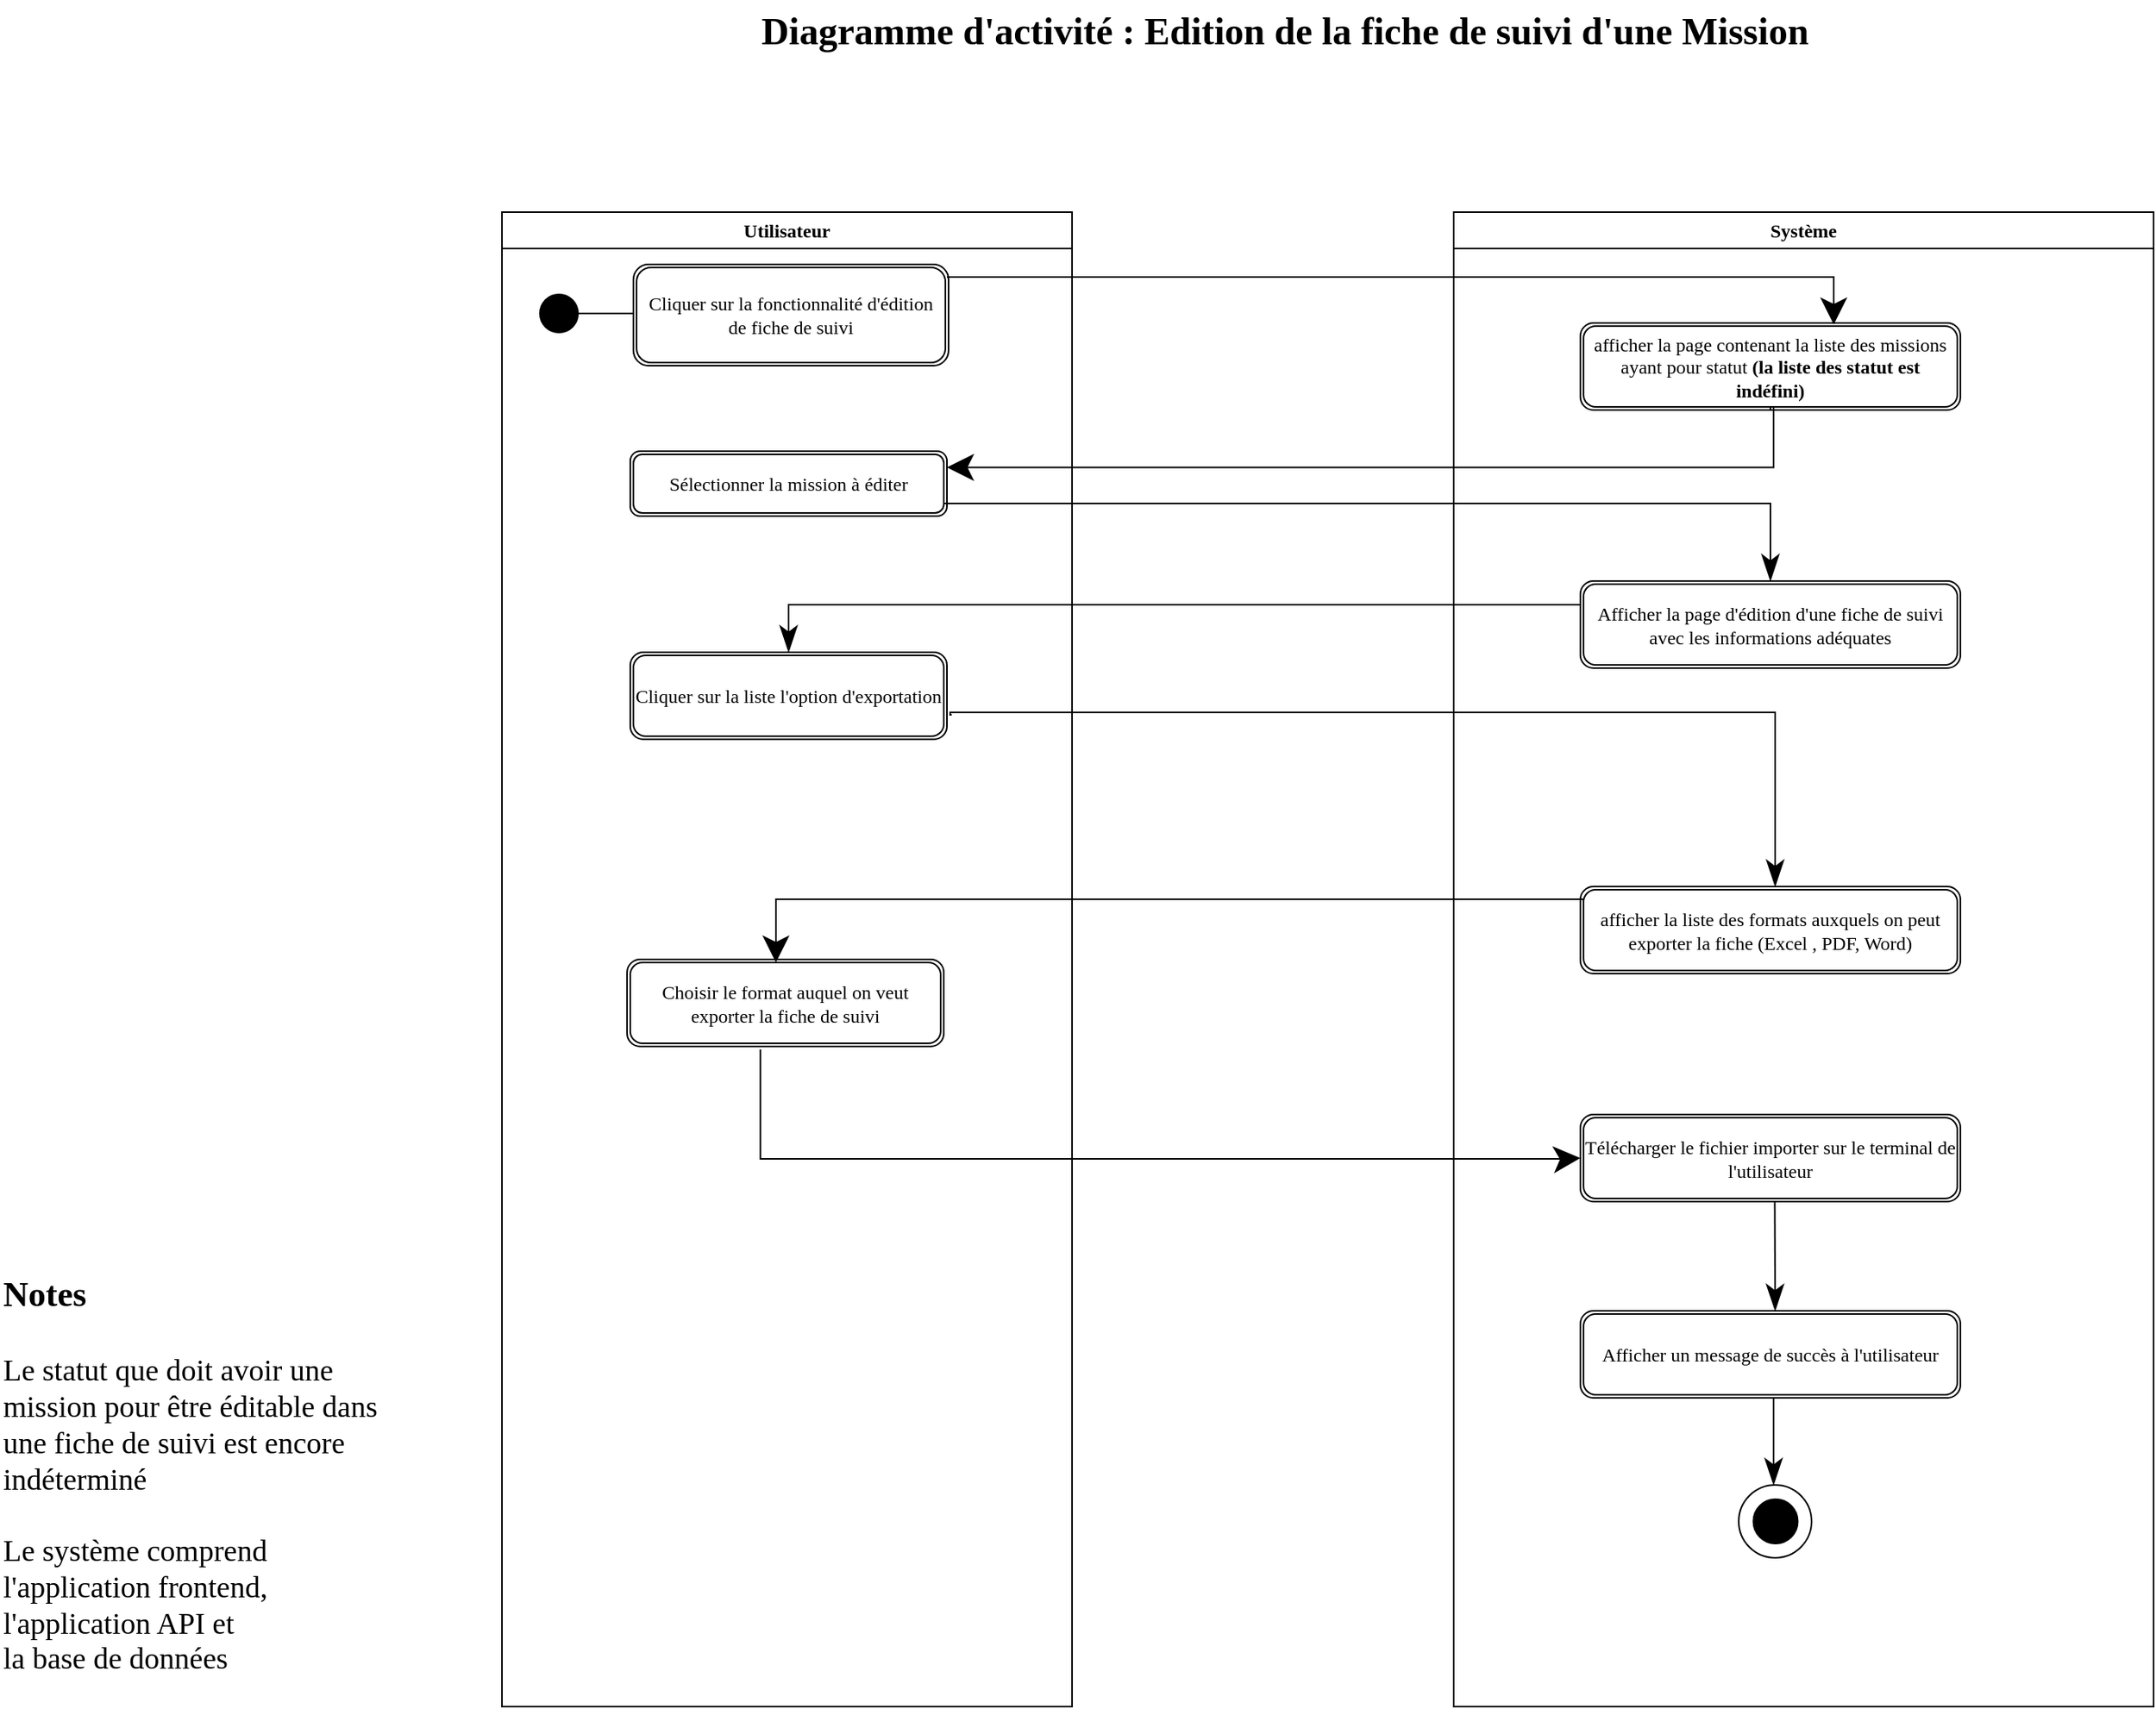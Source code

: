 <mxfile version="24.6.3" type="github">
  <diagram name="Page-1" id="pan1mzJFetRBhNDHFgHf">
    <mxGraphModel dx="3143" dy="1475" grid="1" gridSize="10" guides="1" tooltips="1" connect="1" arrows="1" fold="1" page="1" pageScale="1" pageWidth="1654" pageHeight="1169" math="0" shadow="0">
      <root>
        <mxCell id="0" />
        <mxCell id="1" parent="0" />
        <mxCell id="4h5Hu0jHjvkrGWykz8Xl-1" value="Utilisateur" style="swimlane;whiteSpace=wrap;html=1;fontFamily=Georgia;" vertex="1" parent="1">
          <mxGeometry x="357" y="176" width="360" height="944" as="geometry" />
        </mxCell>
        <mxCell id="4h5Hu0jHjvkrGWykz8Xl-2" value="" style="ellipse;whiteSpace=wrap;html=1;aspect=fixed;fontFamily=Georgia;fillColor=#000000;" vertex="1" parent="4h5Hu0jHjvkrGWykz8Xl-1">
          <mxGeometry x="24" y="52" width="24" height="24" as="geometry" />
        </mxCell>
        <mxCell id="4h5Hu0jHjvkrGWykz8Xl-3" value="" style="endArrow=none;html=1;rounded=0;fontFamily=Georgia;fontSize=16;startSize=14;endSize=14;sourcePerimeterSpacing=8;targetPerimeterSpacing=8;curved=1;exitX=1;exitY=0.5;exitDx=0;exitDy=0;entryX=0;entryY=0.484;entryDx=0;entryDy=0;entryPerimeter=0;" edge="1" parent="4h5Hu0jHjvkrGWykz8Xl-1" source="4h5Hu0jHjvkrGWykz8Xl-2" target="4h5Hu0jHjvkrGWykz8Xl-4">
          <mxGeometry width="50" height="50" relative="1" as="geometry">
            <mxPoint x="70" y="47.41" as="sourcePoint" />
            <mxPoint x="80" y="65" as="targetPoint" />
          </mxGeometry>
        </mxCell>
        <mxCell id="4h5Hu0jHjvkrGWykz8Xl-4" value="Cliquer sur la fonctionnalité d&#39;édition de fiche de suivi" style="shape=ext;double=1;rounded=1;whiteSpace=wrap;html=1;fontFamily=Georgia;" vertex="1" parent="4h5Hu0jHjvkrGWykz8Xl-1">
          <mxGeometry x="83" y="33" width="199" height="64" as="geometry" />
        </mxCell>
        <mxCell id="4h5Hu0jHjvkrGWykz8Xl-5" value="Sélectionner la mission à éditer" style="shape=ext;double=1;rounded=1;whiteSpace=wrap;html=1;fontFamily=Georgia;" vertex="1" parent="4h5Hu0jHjvkrGWykz8Xl-1">
          <mxGeometry x="81" y="151" width="200" height="41" as="geometry" />
        </mxCell>
        <mxCell id="4h5Hu0jHjvkrGWykz8Xl-6" value="Cliquer sur la liste l&#39;option d&#39;exportation" style="shape=ext;double=1;rounded=1;whiteSpace=wrap;html=1;fontFamily=Georgia;" vertex="1" parent="4h5Hu0jHjvkrGWykz8Xl-1">
          <mxGeometry x="81" y="278" width="200" height="55" as="geometry" />
        </mxCell>
        <mxCell id="4h5Hu0jHjvkrGWykz8Xl-7" value="Choisir le format auquel on veut exporter la fiche de suivi" style="shape=ext;double=1;rounded=1;whiteSpace=wrap;html=1;fontFamily=Georgia;" vertex="1" parent="4h5Hu0jHjvkrGWykz8Xl-1">
          <mxGeometry x="79" y="472" width="200" height="55" as="geometry" />
        </mxCell>
        <mxCell id="4h5Hu0jHjvkrGWykz8Xl-8" value="Système" style="swimlane;whiteSpace=wrap;html=1;fontFamily=Georgia;" vertex="1" parent="1">
          <mxGeometry x="958" y="176" width="442" height="944" as="geometry" />
        </mxCell>
        <mxCell id="4h5Hu0jHjvkrGWykz8Xl-9" value="afficher la page contenant la liste des missions ayant pour statut &lt;b&gt;(la liste des statut est indéfini)&lt;/b&gt;" style="shape=ext;double=1;rounded=1;whiteSpace=wrap;html=1;fontFamily=Georgia;" vertex="1" parent="4h5Hu0jHjvkrGWykz8Xl-8">
          <mxGeometry x="80" y="70" width="240" height="55" as="geometry" />
        </mxCell>
        <mxCell id="4h5Hu0jHjvkrGWykz8Xl-10" value="Afficher la page d&#39;édition d&#39;une fiche de suivi avec les informations adéquates" style="shape=ext;double=1;rounded=1;whiteSpace=wrap;html=1;fontFamily=Georgia;" vertex="1" parent="4h5Hu0jHjvkrGWykz8Xl-8">
          <mxGeometry x="80" y="233" width="240" height="55" as="geometry" />
        </mxCell>
        <mxCell id="4h5Hu0jHjvkrGWykz8Xl-14" style="edgeStyle=none;curved=1;rounded=0;orthogonalLoop=1;jettySize=auto;html=1;exitX=0.5;exitY=1;exitDx=0;exitDy=0;fontFamily=Georgia;fontSize=16;startSize=14;endArrow=none;endSize=14;sourcePerimeterSpacing=8;targetPerimeterSpacing=8;endFill=0;strokeColor=#FF3333;" edge="1" parent="4h5Hu0jHjvkrGWykz8Xl-8">
          <mxGeometry relative="1" as="geometry">
            <mxPoint x="300" y="474" as="targetPoint" />
            <mxPoint x="300" y="458" as="sourcePoint" />
          </mxGeometry>
        </mxCell>
        <mxCell id="4h5Hu0jHjvkrGWykz8Xl-16" value="afficher la liste des formats auxquels on peut exporter la fiche (Excel , PDF, Word)" style="shape=ext;double=1;rounded=1;whiteSpace=wrap;html=1;fontFamily=Georgia;" vertex="1" parent="4h5Hu0jHjvkrGWykz8Xl-8">
          <mxGeometry x="80" y="426" width="240" height="55" as="geometry" />
        </mxCell>
        <mxCell id="4h5Hu0jHjvkrGWykz8Xl-35" value="" style="ellipse;whiteSpace=wrap;html=1;aspect=fixed;fontFamily=Georgia;fillColor=none;" vertex="1" parent="4h5Hu0jHjvkrGWykz8Xl-8">
          <mxGeometry x="180" y="804" width="46" height="46" as="geometry" />
        </mxCell>
        <mxCell id="4h5Hu0jHjvkrGWykz8Xl-36" value="" style="ellipse;whiteSpace=wrap;html=1;aspect=fixed;fontFamily=Georgia;fillColor=#000000;" vertex="1" parent="4h5Hu0jHjvkrGWykz8Xl-8">
          <mxGeometry x="189.25" y="813" width="28" height="28" as="geometry" />
        </mxCell>
        <mxCell id="4h5Hu0jHjvkrGWykz8Xl-38" style="edgeStyle=none;curved=1;rounded=0;orthogonalLoop=1;jettySize=auto;html=1;exitX=1;exitY=0.5;exitDx=0;exitDy=0;fontFamily=Georgia;fontSize=16;startSize=14;endArrow=classicThin;endSize=14;sourcePerimeterSpacing=8;targetPerimeterSpacing=8;endFill=1;" edge="1" parent="4h5Hu0jHjvkrGWykz8Xl-8">
          <mxGeometry relative="1" as="geometry">
            <mxPoint x="202" y="804" as="targetPoint" />
            <mxPoint x="202" y="749" as="sourcePoint" />
          </mxGeometry>
        </mxCell>
        <mxCell id="4h5Hu0jHjvkrGWykz8Xl-39" value="Afficher un message de succès à l&#39;utilisateur" style="shape=ext;double=1;rounded=1;whiteSpace=wrap;html=1;fontFamily=Georgia;" vertex="1" parent="4h5Hu0jHjvkrGWykz8Xl-8">
          <mxGeometry x="80" y="694" width="240" height="55" as="geometry" />
        </mxCell>
        <mxCell id="4h5Hu0jHjvkrGWykz8Xl-56" style="edgeStyle=orthogonalEdgeStyle;rounded=0;orthogonalLoop=1;jettySize=auto;html=1;exitX=1;exitY=0.5;exitDx=0;exitDy=0;fontFamily=Architects Daughter;fontSource=https%3A%2F%2Ffonts.googleapis.com%2Fcss%3Ffamily%3DArchitects%2BDaughter;fontSize=16;startSize=14;endArrow=classicThin;endSize=14;sourcePerimeterSpacing=8;targetPerimeterSpacing=8;entryX=0.5;entryY=0;entryDx=0;entryDy=0;endFill=1;" edge="1" parent="4h5Hu0jHjvkrGWykz8Xl-8">
          <mxGeometry relative="1" as="geometry">
            <mxPoint x="203.0" y="426" as="targetPoint" />
            <mxPoint x="-317" y="317.5" as="sourcePoint" />
            <Array as="points">
              <mxPoint x="-318" y="316" />
              <mxPoint x="203" y="316" />
            </Array>
          </mxGeometry>
        </mxCell>
        <mxCell id="4h5Hu0jHjvkrGWykz8Xl-46" value="Télécharger le fichier importer sur le terminal de l&#39;utilisateur" style="shape=ext;double=1;rounded=1;whiteSpace=wrap;html=1;fontFamily=Georgia;" vertex="1" parent="4h5Hu0jHjvkrGWykz8Xl-8">
          <mxGeometry x="80" y="570" width="240" height="55" as="geometry" />
        </mxCell>
        <mxCell id="4h5Hu0jHjvkrGWykz8Xl-58" style="edgeStyle=none;curved=1;rounded=0;orthogonalLoop=1;jettySize=auto;html=1;exitX=1;exitY=0.5;exitDx=0;exitDy=0;fontFamily=Georgia;fontSize=16;startSize=14;endArrow=classicThin;endSize=14;sourcePerimeterSpacing=8;targetPerimeterSpacing=8;endFill=1;" edge="1" parent="4h5Hu0jHjvkrGWykz8Xl-8">
          <mxGeometry relative="1" as="geometry">
            <mxPoint x="203" y="694" as="targetPoint" />
            <mxPoint x="202.75" y="625" as="sourcePoint" />
          </mxGeometry>
        </mxCell>
        <mxCell id="4h5Hu0jHjvkrGWykz8Xl-40" value="" style="endArrow=classic;html=1;rounded=0;fontFamily=Georgia;fontSize=16;startSize=14;endSize=14;sourcePerimeterSpacing=8;targetPerimeterSpacing=8;strokeColor=default;endFill=1;edgeStyle=orthogonalEdgeStyle;" edge="1" parent="1">
          <mxGeometry width="50" height="50" relative="1" as="geometry">
            <mxPoint x="638" y="217" as="sourcePoint" />
            <mxPoint x="1198" y="247" as="targetPoint" />
            <Array as="points">
              <mxPoint x="1198" y="217" />
            </Array>
          </mxGeometry>
        </mxCell>
        <mxCell id="4h5Hu0jHjvkrGWykz8Xl-42" value="" style="endArrow=classic;html=1;rounded=0;fontFamily=Georgia;fontSize=16;startSize=14;endSize=14;sourcePerimeterSpacing=8;targetPerimeterSpacing=8;edgeStyle=orthogonalEdgeStyle;" edge="1" parent="1">
          <mxGeometry width="50" height="50" relative="1" as="geometry">
            <mxPoint x="1040" y="620" as="sourcePoint" />
            <mxPoint x="530" y="650" as="targetPoint" />
            <Array as="points">
              <mxPoint x="1040" y="610" />
              <mxPoint x="530" y="610" />
              <mxPoint x="530" y="649" />
            </Array>
          </mxGeometry>
        </mxCell>
        <mxCell id="4h5Hu0jHjvkrGWykz8Xl-43" style="edgeStyle=orthogonalEdgeStyle;rounded=0;orthogonalLoop=1;jettySize=auto;html=1;exitX=0.5;exitY=1;exitDx=0;exitDy=0;entryX=1;entryY=0.25;entryDx=0;entryDy=0;fontFamily=Georgia;fontSize=16;startSize=14;endArrow=classic;endSize=14;sourcePerimeterSpacing=8;targetPerimeterSpacing=8;endFill=1;" edge="1" parent="1" target="4h5Hu0jHjvkrGWykz8Xl-5" source="4h5Hu0jHjvkrGWykz8Xl-9">
          <mxGeometry relative="1" as="geometry">
            <mxPoint x="1081.0" y="311" as="sourcePoint" />
            <mxPoint x="639" y="310.25" as="targetPoint" />
            <Array as="points">
              <mxPoint x="1160" y="299" />
              <mxPoint x="1160" y="337" />
            </Array>
          </mxGeometry>
        </mxCell>
        <mxCell id="4h5Hu0jHjvkrGWykz8Xl-48" value="&lt;font style=&quot;&quot; size=&quot;1&quot;&gt;&lt;b style=&quot;font-size: 24px;&quot;&gt;Diagramme d&#39;activité : Edition de la fiche de suivi d&#39;une Mission&lt;/b&gt;&lt;/font&gt;" style="text;html=1;align=center;verticalAlign=middle;resizable=0;points=[];autosize=1;strokeColor=none;fillColor=none;fontSize=20;fontFamily=Georgia;labelBackgroundColor=default;" vertex="1" parent="1">
          <mxGeometry x="446" y="42" width="810" height="40" as="geometry" />
        </mxCell>
        <mxCell id="4h5Hu0jHjvkrGWykz8Xl-49" value="&lt;b&gt;&lt;font style=&quot;font-size: 22px;&quot;&gt;Notes&lt;/font&gt;&lt;/b&gt;&lt;div&gt;&lt;br&gt;&lt;/div&gt;&lt;div style=&quot;font-size: 19px;&quot;&gt;Le statut que doit avoir une&amp;nbsp;&lt;/div&gt;&lt;div style=&quot;font-size: 19px;&quot;&gt;mission pour être éditable dans&lt;/div&gt;&lt;div style=&quot;font-size: 19px;&quot;&gt;une fiche de suivi est &lt;span style=&quot;background-color: initial;&quot;&gt;encore&amp;nbsp;&lt;/span&gt;&lt;/div&gt;&lt;div style=&quot;font-size: 19px;&quot;&gt;&lt;span style=&quot;background-color: initial;&quot;&gt;indéterminé&lt;/span&gt;&lt;/div&gt;&lt;div style=&quot;font-size: 19px;&quot;&gt;&lt;br&gt;&lt;/div&gt;&lt;div style=&quot;font-size: 19px;&quot;&gt;&lt;font style=&quot;font-size: 19px;&quot;&gt;Le système comprend&lt;/font&gt;&lt;/div&gt;&lt;div style=&quot;font-size: 19px;&quot;&gt;&lt;font style=&quot;font-size: 19px;&quot;&gt;l&#39;application frontend,&lt;/font&gt;&lt;/div&gt;&lt;div style=&quot;font-size: 19px;&quot;&gt;&lt;font style=&quot;font-size: 19px;&quot;&gt;l&#39;application API et&amp;nbsp;&lt;/font&gt;&lt;/div&gt;&lt;div style=&quot;font-size: 19px;&quot;&gt;&lt;font style=&quot;font-size: 19px;&quot;&gt;la base de données&lt;/font&gt;&lt;/div&gt;" style="text;html=1;align=left;verticalAlign=middle;resizable=0;points=[];autosize=1;strokeColor=none;fillColor=none;fontSize=20;fontFamily=Georgia;" vertex="1" parent="1">
          <mxGeometry x="40" y="839" width="290" height="270" as="geometry" />
        </mxCell>
        <mxCell id="4h5Hu0jHjvkrGWykz8Xl-50" style="edgeStyle=orthogonalEdgeStyle;rounded=0;orthogonalLoop=1;jettySize=auto;html=1;exitX=0;exitY=0.5;exitDx=0;exitDy=0;entryX=0.5;entryY=0;entryDx=0;entryDy=0;fontFamily=Georgia;fontSize=16;startSize=14;endArrow=classicThin;endSize=14;sourcePerimeterSpacing=8;targetPerimeterSpacing=8;endFill=1;" edge="1" parent="1" source="4h5Hu0jHjvkrGWykz8Xl-10" target="4h5Hu0jHjvkrGWykz8Xl-6">
          <mxGeometry relative="1" as="geometry">
            <Array as="points">
              <mxPoint x="1038" y="424" />
              <mxPoint x="538" y="424" />
            </Array>
          </mxGeometry>
        </mxCell>
        <mxCell id="4h5Hu0jHjvkrGWykz8Xl-51" style="edgeStyle=none;curved=1;rounded=0;orthogonalLoop=1;jettySize=auto;html=1;exitX=1;exitY=0.75;exitDx=0;exitDy=0;fontFamily=Georgia;fontSize=16;startSize=14;endArrow=classicThin;endSize=14;sourcePerimeterSpacing=8;targetPerimeterSpacing=8;endFill=1;strokeColor=none;" edge="1" parent="1" source="4h5Hu0jHjvkrGWykz8Xl-5">
          <mxGeometry relative="1" as="geometry">
            <mxPoint x="1030" y="330" as="targetPoint" />
          </mxGeometry>
        </mxCell>
        <mxCell id="4h5Hu0jHjvkrGWykz8Xl-52" style="edgeStyle=orthogonalEdgeStyle;rounded=0;orthogonalLoop=1;jettySize=auto;html=1;exitX=1;exitY=0.75;exitDx=0;exitDy=0;entryX=0.5;entryY=0;entryDx=0;entryDy=0;fontFamily=Georgia;fontSize=16;startSize=14;endArrow=classicThin;endSize=14;sourcePerimeterSpacing=8;targetPerimeterSpacing=8;endFill=1;" edge="1" parent="1" source="4h5Hu0jHjvkrGWykz8Xl-5" target="4h5Hu0jHjvkrGWykz8Xl-10">
          <mxGeometry relative="1" as="geometry">
            <Array as="points">
              <mxPoint x="636" y="360" />
              <mxPoint x="1157" y="360" />
            </Array>
          </mxGeometry>
        </mxCell>
        <mxCell id="4h5Hu0jHjvkrGWykz8Xl-57" value="" style="endArrow=classic;html=1;rounded=0;fontFamily=Architects Daughter;fontSource=https%3A%2F%2Ffonts.googleapis.com%2Fcss%3Ffamily%3DArchitects%2BDaughter;fontSize=16;startSize=14;endSize=14;sourcePerimeterSpacing=8;targetPerimeterSpacing=8;edgeStyle=orthogonalEdgeStyle;exitX=0.421;exitY=1.034;exitDx=0;exitDy=0;exitPerimeter=0;entryX=0;entryY=0.5;entryDx=0;entryDy=0;" edge="1" parent="1" source="4h5Hu0jHjvkrGWykz8Xl-7" target="4h5Hu0jHjvkrGWykz8Xl-46">
          <mxGeometry width="50" height="50" relative="1" as="geometry">
            <mxPoint x="900" y="660" as="sourcePoint" />
            <mxPoint x="950" y="610" as="targetPoint" />
            <Array as="points">
              <mxPoint x="520" y="774" />
              <mxPoint x="1030" y="774" />
            </Array>
          </mxGeometry>
        </mxCell>
      </root>
    </mxGraphModel>
  </diagram>
</mxfile>
